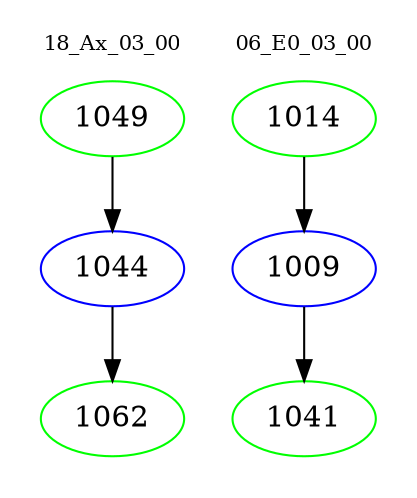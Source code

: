 digraph{
subgraph cluster_0 {
color = white
label = "18_Ax_03_00";
fontsize=10;
T0_1049 [label="1049", color="green"]
T0_1049 -> T0_1044 [color="black"]
T0_1044 [label="1044", color="blue"]
T0_1044 -> T0_1062 [color="black"]
T0_1062 [label="1062", color="green"]
}
subgraph cluster_1 {
color = white
label = "06_E0_03_00";
fontsize=10;
T1_1014 [label="1014", color="green"]
T1_1014 -> T1_1009 [color="black"]
T1_1009 [label="1009", color="blue"]
T1_1009 -> T1_1041 [color="black"]
T1_1041 [label="1041", color="green"]
}
}
